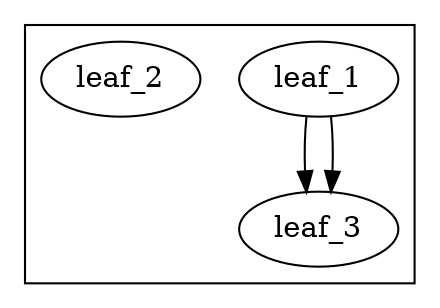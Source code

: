 digraph G {
	subgraph cluster_node_5 {
		leaf_1;
		leaf_2;
		leaf_1 -> leaf_3;
	}
	leaf_3;
	leaf_1 -> leaf_3;
}